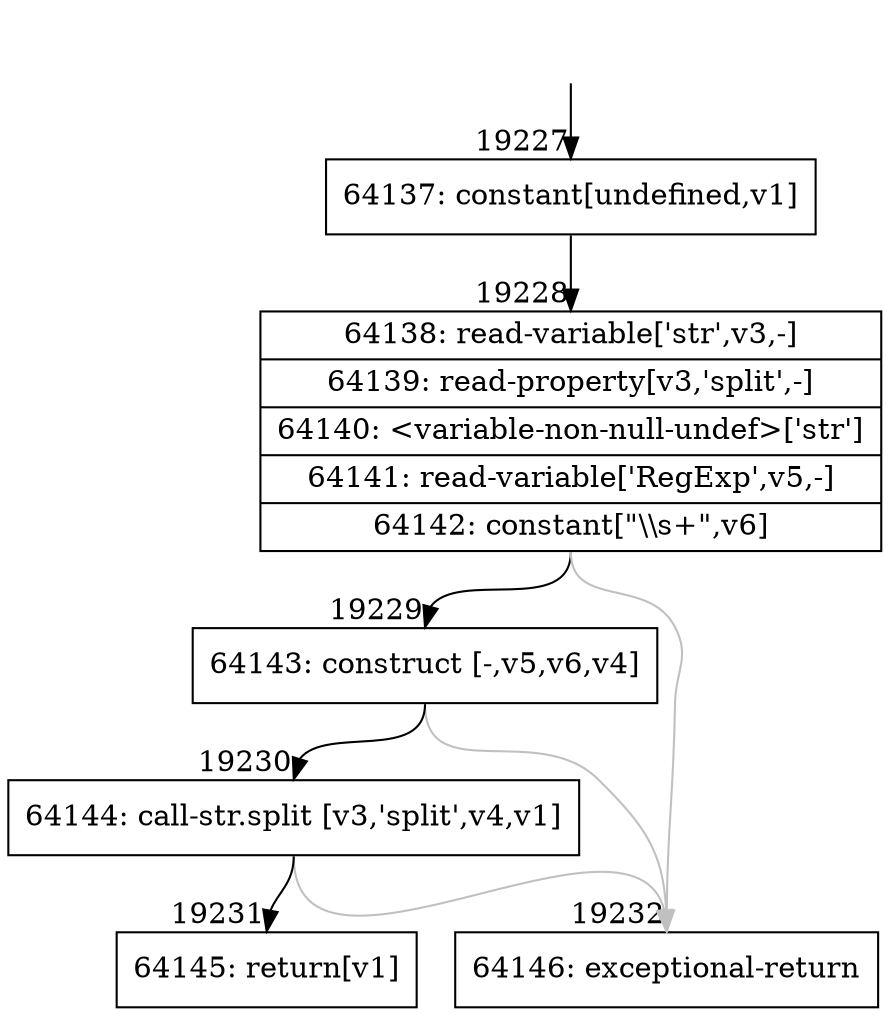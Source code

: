 digraph {
rankdir="TD"
BB_entry1653[shape=none,label=""];
BB_entry1653 -> BB19227 [tailport=s, headport=n, headlabel="    19227"]
BB19227 [shape=record label="{64137: constant[undefined,v1]}" ] 
BB19227 -> BB19228 [tailport=s, headport=n, headlabel="      19228"]
BB19228 [shape=record label="{64138: read-variable['str',v3,-]|64139: read-property[v3,'split',-]|64140: \<variable-non-null-undef\>['str']|64141: read-variable['RegExp',v5,-]|64142: constant[\"\\\\s+\",v6]}" ] 
BB19228 -> BB19229 [tailport=s, headport=n, headlabel="      19229"]
BB19228 -> BB19232 [tailport=s, headport=n, color=gray, headlabel="      19232"]
BB19229 [shape=record label="{64143: construct [-,v5,v6,v4]}" ] 
BB19229 -> BB19230 [tailport=s, headport=n, headlabel="      19230"]
BB19229 -> BB19232 [tailport=s, headport=n, color=gray]
BB19230 [shape=record label="{64144: call-str.split [v3,'split',v4,v1]}" ] 
BB19230 -> BB19231 [tailport=s, headport=n, headlabel="      19231"]
BB19230 -> BB19232 [tailport=s, headport=n, color=gray]
BB19231 [shape=record label="{64145: return[v1]}" ] 
BB19232 [shape=record label="{64146: exceptional-return}" ] 
//#$~ 35907
}
